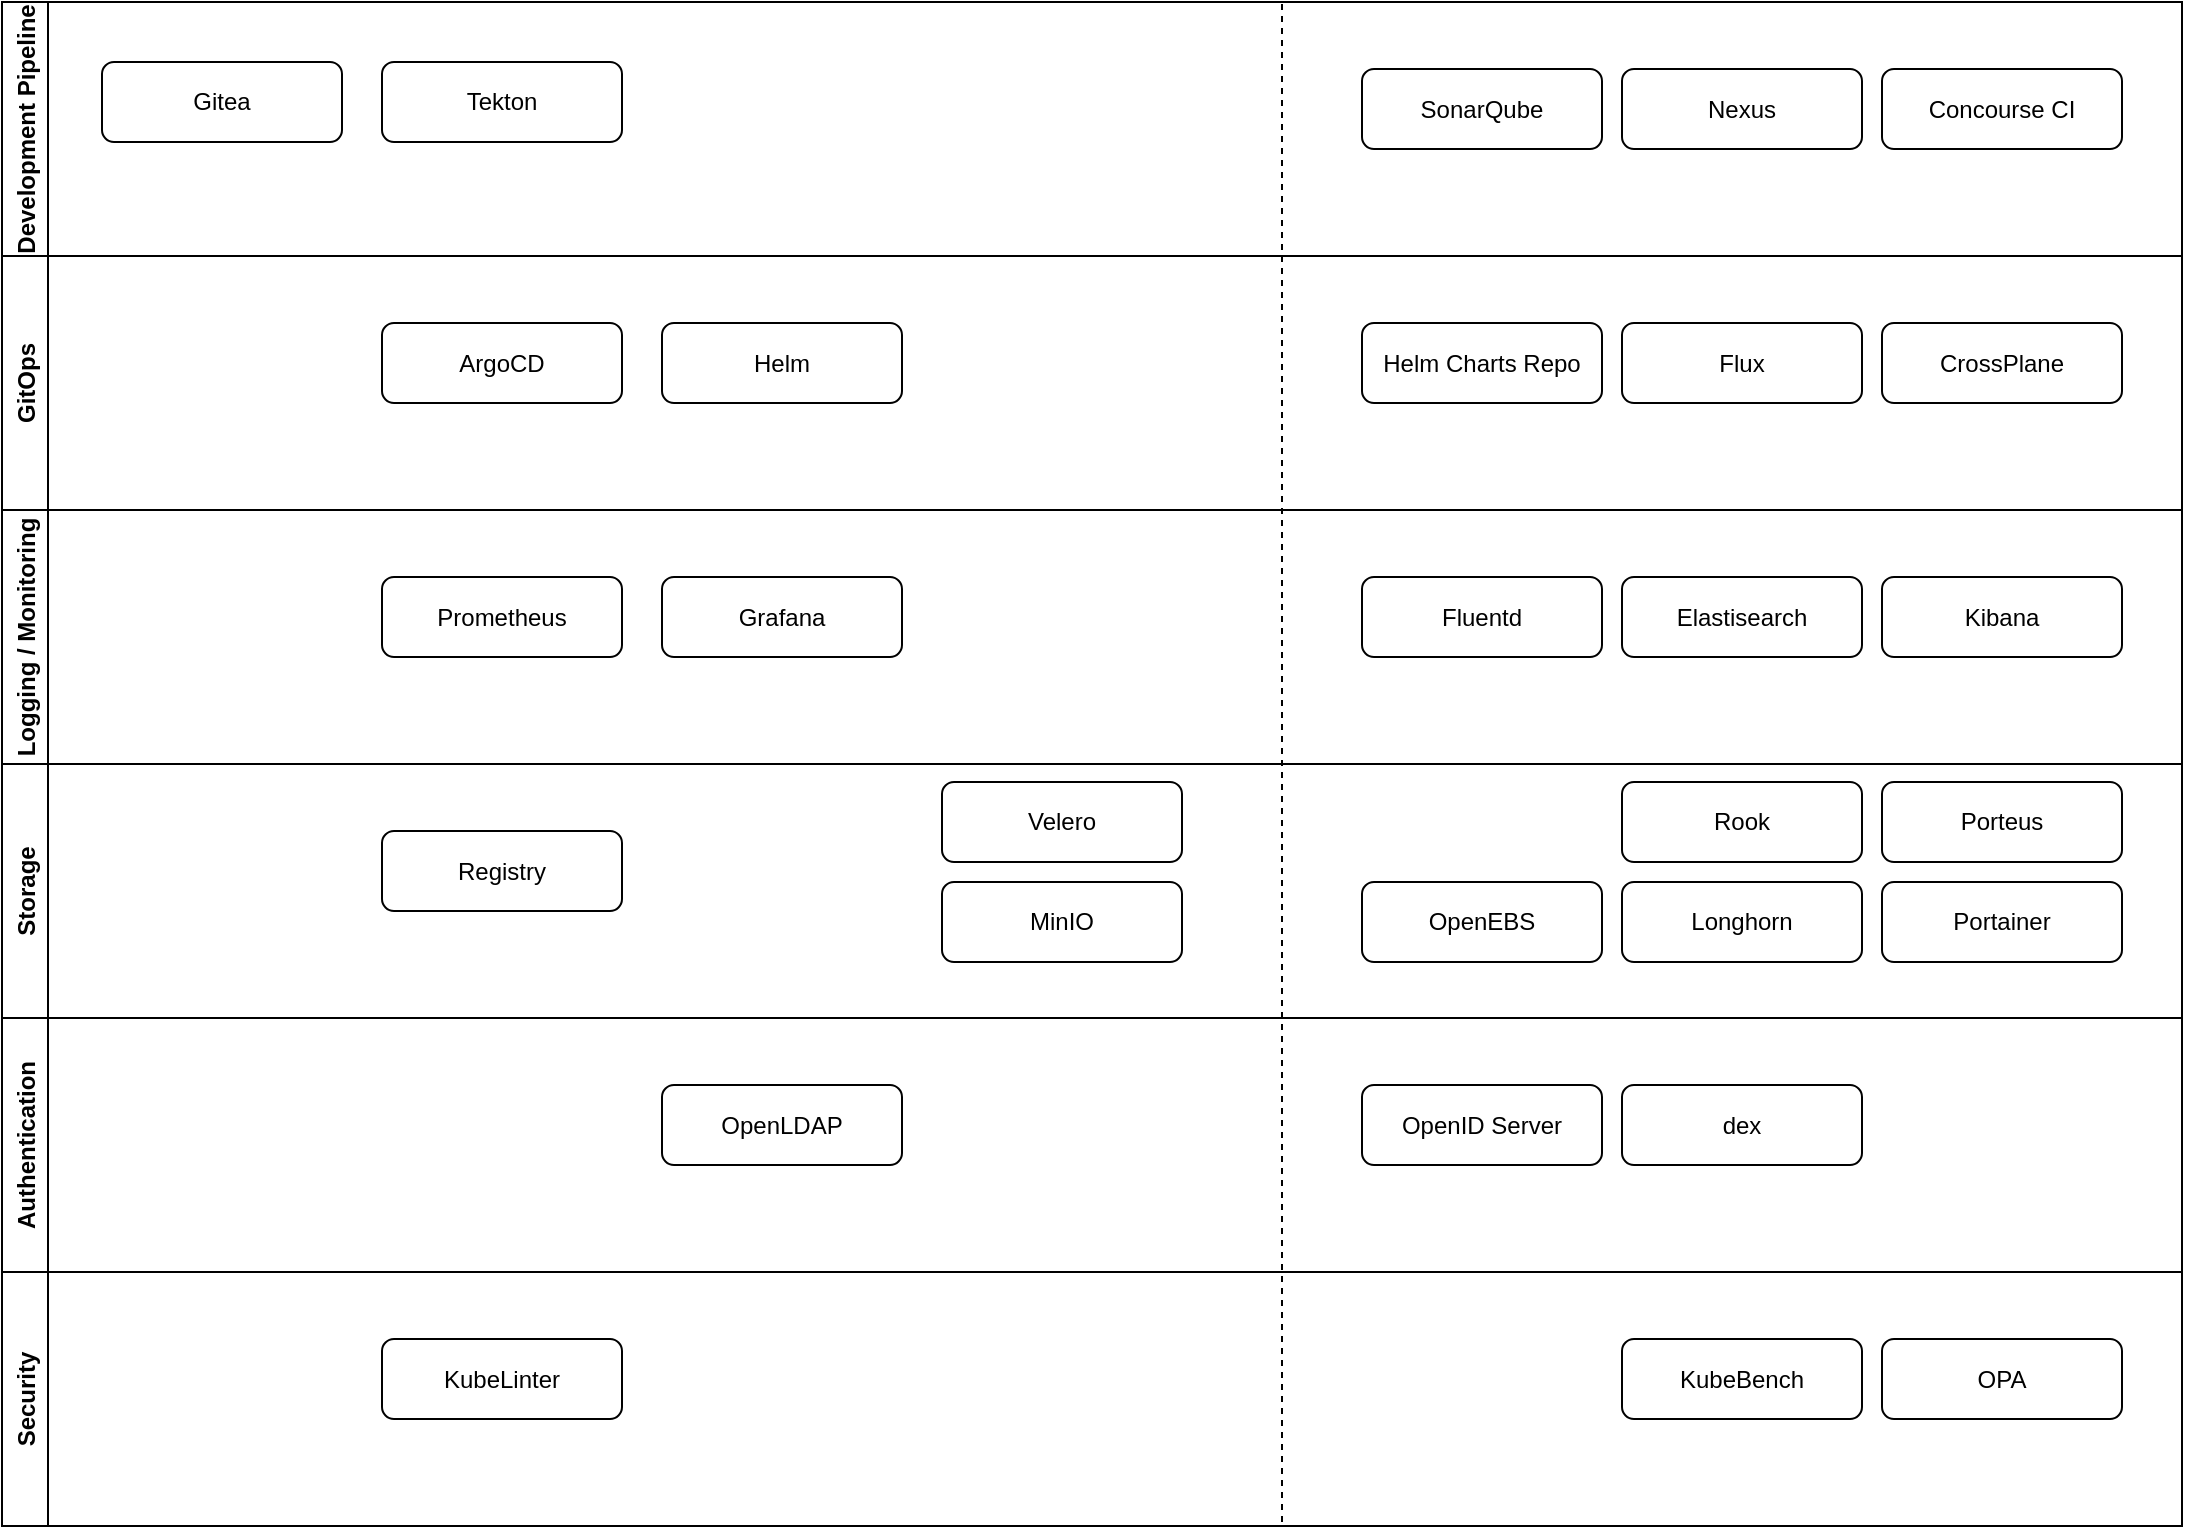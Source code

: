 <mxfile version="14.6.12" type="device"><diagram id="BZRe2V2bunAl7GjsGTNQ" name="Page-1"><mxGraphModel dx="1738" dy="930" grid="1" gridSize="10" guides="1" tooltips="1" connect="1" arrows="1" fold="1" page="1" pageScale="1" pageWidth="1169" pageHeight="827" math="0" shadow="0"><root><mxCell id="0"/><mxCell id="1" parent="0"/><mxCell id="7q2Gt5bGDoCHOk7sSqTn-22" value="Development Pipeline" style="swimlane;horizontal=0;" vertex="1" parent="1"><mxGeometry x="40" y="40" width="1090" height="127" as="geometry"/></mxCell><mxCell id="7q2Gt5bGDoCHOk7sSqTn-3" value="Gitea" style="rounded=1;whiteSpace=wrap;html=1;gradientDirection=east;" vertex="1" parent="7q2Gt5bGDoCHOk7sSqTn-22"><mxGeometry x="50" y="30" width="120" height="40" as="geometry"/></mxCell><mxCell id="7q2Gt5bGDoCHOk7sSqTn-4" value="Tekton" style="rounded=1;whiteSpace=wrap;html=1;" vertex="1" parent="7q2Gt5bGDoCHOk7sSqTn-22"><mxGeometry x="190" y="30" width="120" height="40" as="geometry"/></mxCell><mxCell id="7q2Gt5bGDoCHOk7sSqTn-5" value="SonarQube" style="rounded=1;whiteSpace=wrap;html=1;" vertex="1" parent="7q2Gt5bGDoCHOk7sSqTn-22"><mxGeometry x="680" y="33.5" width="120" height="40" as="geometry"/></mxCell><mxCell id="7q2Gt5bGDoCHOk7sSqTn-6" value="Nexus" style="rounded=1;whiteSpace=wrap;html=1;" vertex="1" parent="7q2Gt5bGDoCHOk7sSqTn-22"><mxGeometry x="810" y="33.5" width="120" height="40" as="geometry"/></mxCell><mxCell id="7q2Gt5bGDoCHOk7sSqTn-17" value="Concourse CI" style="rounded=1;whiteSpace=wrap;html=1;" vertex="1" parent="7q2Gt5bGDoCHOk7sSqTn-22"><mxGeometry x="940" y="33.5" width="120" height="40" as="geometry"/></mxCell><mxCell id="7q2Gt5bGDoCHOk7sSqTn-24" value="GitOps" style="swimlane;horizontal=0;" vertex="1" parent="1"><mxGeometry x="40" y="167" width="1090" height="127" as="geometry"/></mxCell><mxCell id="7q2Gt5bGDoCHOk7sSqTn-7" value="ArgoCD" style="rounded=1;whiteSpace=wrap;html=1;" vertex="1" parent="7q2Gt5bGDoCHOk7sSqTn-24"><mxGeometry x="190" y="33.5" width="120" height="40" as="geometry"/></mxCell><mxCell id="7q2Gt5bGDoCHOk7sSqTn-12" value="Helm" style="rounded=1;whiteSpace=wrap;html=1;" vertex="1" parent="7q2Gt5bGDoCHOk7sSqTn-24"><mxGeometry x="330" y="33.5" width="120" height="40" as="geometry"/></mxCell><mxCell id="7q2Gt5bGDoCHOk7sSqTn-13" value="Helm Charts Repo" style="rounded=1;whiteSpace=wrap;html=1;" vertex="1" parent="7q2Gt5bGDoCHOk7sSqTn-24"><mxGeometry x="680" y="33.5" width="120" height="40" as="geometry"/></mxCell><mxCell id="7q2Gt5bGDoCHOk7sSqTn-42" value="CrossPlane" style="rounded=1;whiteSpace=wrap;html=1;" vertex="1" parent="7q2Gt5bGDoCHOk7sSqTn-24"><mxGeometry x="940" y="33.5" width="120" height="40" as="geometry"/></mxCell><mxCell id="7q2Gt5bGDoCHOk7sSqTn-43" value="Flux" style="rounded=1;whiteSpace=wrap;html=1;" vertex="1" parent="7q2Gt5bGDoCHOk7sSqTn-24"><mxGeometry x="810" y="33.5" width="120" height="40" as="geometry"/></mxCell><mxCell id="7q2Gt5bGDoCHOk7sSqTn-31" value="Logging / Monitoring" style="swimlane;horizontal=0;" vertex="1" parent="1"><mxGeometry x="40" y="294" width="1090" height="127" as="geometry"/></mxCell><mxCell id="7q2Gt5bGDoCHOk7sSqTn-8" value="Prometheus" style="rounded=1;whiteSpace=wrap;html=1;" vertex="1" parent="7q2Gt5bGDoCHOk7sSqTn-31"><mxGeometry x="190" y="33.5" width="120" height="40" as="geometry"/></mxCell><mxCell id="7q2Gt5bGDoCHOk7sSqTn-9" value="Grafana" style="rounded=1;whiteSpace=wrap;html=1;" vertex="1" parent="7q2Gt5bGDoCHOk7sSqTn-31"><mxGeometry x="330" y="33.5" width="120" height="40" as="geometry"/></mxCell><mxCell id="7q2Gt5bGDoCHOk7sSqTn-18" value="Elastisearch" style="rounded=1;whiteSpace=wrap;html=1;" vertex="1" parent="7q2Gt5bGDoCHOk7sSqTn-31"><mxGeometry x="810" y="33.5" width="120" height="40" as="geometry"/></mxCell><mxCell id="7q2Gt5bGDoCHOk7sSqTn-19" value="Fluentd" style="rounded=1;whiteSpace=wrap;html=1;" vertex="1" parent="7q2Gt5bGDoCHOk7sSqTn-31"><mxGeometry x="680" y="33.5" width="120" height="40" as="geometry"/></mxCell><mxCell id="7q2Gt5bGDoCHOk7sSqTn-20" value="Kibana" style="rounded=1;whiteSpace=wrap;html=1;" vertex="1" parent="7q2Gt5bGDoCHOk7sSqTn-31"><mxGeometry x="940" y="33.5" width="120" height="40" as="geometry"/></mxCell><mxCell id="7q2Gt5bGDoCHOk7sSqTn-33" value="Storage" style="swimlane;horizontal=0;" vertex="1" parent="1"><mxGeometry x="40" y="421" width="1090" height="127" as="geometry"/></mxCell><mxCell id="7q2Gt5bGDoCHOk7sSqTn-11" value="Velero" style="rounded=1;whiteSpace=wrap;html=1;" vertex="1" parent="7q2Gt5bGDoCHOk7sSqTn-33"><mxGeometry x="470" y="9" width="120" height="40" as="geometry"/></mxCell><mxCell id="7q2Gt5bGDoCHOk7sSqTn-10" value="Registry" style="rounded=1;whiteSpace=wrap;html=1;" vertex="1" parent="7q2Gt5bGDoCHOk7sSqTn-33"><mxGeometry x="190" y="33.5" width="120" height="40" as="geometry"/></mxCell><mxCell id="7q2Gt5bGDoCHOk7sSqTn-44" value="Rook" style="rounded=1;whiteSpace=wrap;html=1;" vertex="1" parent="7q2Gt5bGDoCHOk7sSqTn-33"><mxGeometry x="810" y="9" width="120" height="40" as="geometry"/></mxCell><mxCell id="7q2Gt5bGDoCHOk7sSqTn-45" value="Longhorn" style="rounded=1;whiteSpace=wrap;html=1;" vertex="1" parent="7q2Gt5bGDoCHOk7sSqTn-33"><mxGeometry x="810" y="59" width="120" height="40" as="geometry"/></mxCell><mxCell id="7q2Gt5bGDoCHOk7sSqTn-46" value="MinIO" style="rounded=1;whiteSpace=wrap;html=1;" vertex="1" parent="7q2Gt5bGDoCHOk7sSqTn-33"><mxGeometry x="470" y="59" width="120" height="40" as="geometry"/></mxCell><mxCell id="7q2Gt5bGDoCHOk7sSqTn-47" value="OpenEBS" style="rounded=1;whiteSpace=wrap;html=1;" vertex="1" parent="7q2Gt5bGDoCHOk7sSqTn-33"><mxGeometry x="680" y="59" width="120" height="40" as="geometry"/></mxCell><mxCell id="7q2Gt5bGDoCHOk7sSqTn-48" value="Porteus" style="rounded=1;whiteSpace=wrap;html=1;" vertex="1" parent="7q2Gt5bGDoCHOk7sSqTn-33"><mxGeometry x="940" y="9" width="120" height="40" as="geometry"/></mxCell><mxCell id="7q2Gt5bGDoCHOk7sSqTn-49" value="Portainer" style="rounded=1;whiteSpace=wrap;html=1;" vertex="1" parent="7q2Gt5bGDoCHOk7sSqTn-33"><mxGeometry x="940" y="59" width="120" height="40" as="geometry"/></mxCell><mxCell id="7q2Gt5bGDoCHOk7sSqTn-35" value="Authentication" style="swimlane;horizontal=0;" vertex="1" parent="1"><mxGeometry x="40" y="548" width="1090" height="127" as="geometry"/></mxCell><mxCell id="7q2Gt5bGDoCHOk7sSqTn-14" value="dex" style="rounded=1;whiteSpace=wrap;html=1;" vertex="1" parent="7q2Gt5bGDoCHOk7sSqTn-35"><mxGeometry x="810" y="33.5" width="120" height="40" as="geometry"/></mxCell><mxCell id="7q2Gt5bGDoCHOk7sSqTn-15" value="OpenLDAP" style="rounded=1;whiteSpace=wrap;html=1;" vertex="1" parent="7q2Gt5bGDoCHOk7sSqTn-35"><mxGeometry x="330" y="33.5" width="120" height="40" as="geometry"/></mxCell><mxCell id="7q2Gt5bGDoCHOk7sSqTn-16" value="OpenID Server" style="rounded=1;whiteSpace=wrap;html=1;" vertex="1" parent="7q2Gt5bGDoCHOk7sSqTn-35"><mxGeometry x="680" y="33.5" width="120" height="40" as="geometry"/></mxCell><mxCell id="7q2Gt5bGDoCHOk7sSqTn-37" value="Security" style="swimlane;horizontal=0;" vertex="1" parent="1"><mxGeometry x="40" y="675" width="1090" height="127" as="geometry"/></mxCell><mxCell id="7q2Gt5bGDoCHOk7sSqTn-38" value="OPA" style="rounded=1;whiteSpace=wrap;html=1;" vertex="1" parent="7q2Gt5bGDoCHOk7sSqTn-37"><mxGeometry x="940" y="33.5" width="120" height="40" as="geometry"/></mxCell><mxCell id="7q2Gt5bGDoCHOk7sSqTn-39" value="KubeLinter" style="rounded=1;whiteSpace=wrap;html=1;" vertex="1" parent="7q2Gt5bGDoCHOk7sSqTn-37"><mxGeometry x="190" y="33.5" width="120" height="40" as="geometry"/></mxCell><mxCell id="7q2Gt5bGDoCHOk7sSqTn-40" value="KubeBench" style="rounded=1;whiteSpace=wrap;html=1;" vertex="1" parent="7q2Gt5bGDoCHOk7sSqTn-37"><mxGeometry x="810" y="33.5" width="120" height="40" as="geometry"/></mxCell><mxCell id="7q2Gt5bGDoCHOk7sSqTn-41" value="" style="endArrow=none;dashed=1;html=1;" edge="1" parent="7q2Gt5bGDoCHOk7sSqTn-37"><mxGeometry width="50" height="50" relative="1" as="geometry"><mxPoint x="640" y="125" as="sourcePoint"/><mxPoint x="640" y="-635" as="targetPoint"/></mxGeometry></mxCell></root></mxGraphModel></diagram></mxfile>